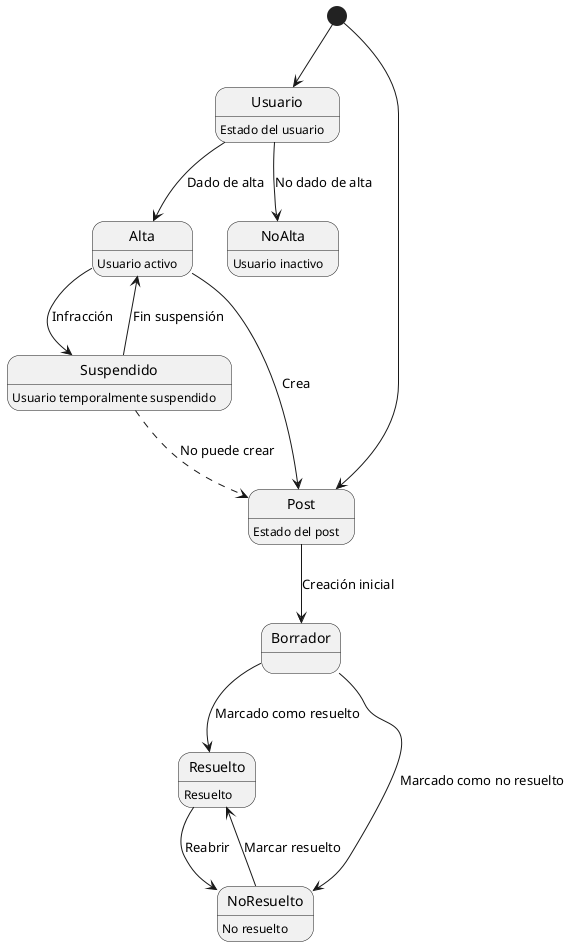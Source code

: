 @startuml
[*] --> Usuario
Usuario : Estado del usuario
Usuario --> Alta : Dado de alta
Usuario --> NoAlta : No dado de alta
Alta : Usuario activo
NoAlta : Usuario inactivo
Alta --> Suspendido : Infracción
Suspendido --> Alta : Fin suspensión
Suspendido : Usuario temporalmente suspendido

[*] --> Post
Alta --> Post: Crea
Suspendido -[dashed]-> Post: No puede crear
Post : Estado del post
Post --> Borrador : Creación inicial
Borrador --> Resuelto : Marcado como resuelto
Borrador --> NoResuelto : Marcado como no resuelto
Resuelto : Resuelto
NoResuelto : No resuelto
NoResuelto --> Resuelto : Marcar resuelto
Resuelto --> NoResuelto : Reabrir
@enduml